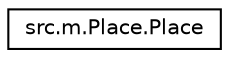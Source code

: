 digraph "Graphical Class Hierarchy"
{
  edge [fontname="Helvetica",fontsize="10",labelfontname="Helvetica",labelfontsize="10"];
  node [fontname="Helvetica",fontsize="10",shape=record];
  rankdir="LR";
  Node1 [label="src.m.Place.Place",height=0.2,width=0.4,color="black", fillcolor="white", style="filled",URL="$classsrc_1_1m_1_1_place_1_1_place.html"];
}

